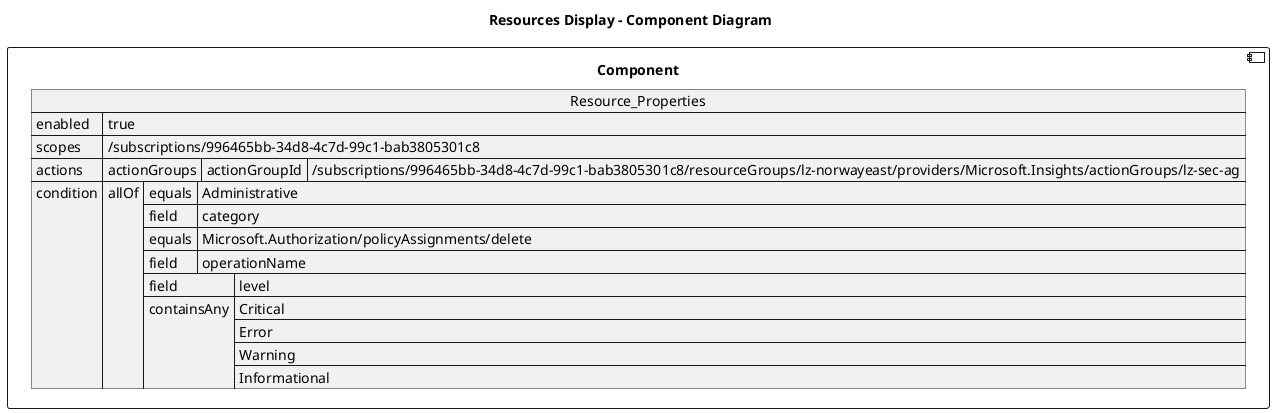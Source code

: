 @startuml

title Resources Display - Component Diagram

component Component {

json  Resource_Properties {
  "enabled": true,
  "scopes": [
    "/subscriptions/996465bb-34d8-4c7d-99c1-bab3805301c8"
  ],
  "actions": {
    "actionGroups": [
      {
        "actionGroupId": "/subscriptions/996465bb-34d8-4c7d-99c1-bab3805301c8/resourceGroups/lz-norwayeast/providers/Microsoft.Insights/actionGroups/lz-sec-ag"
      }
    ]
  },
  "condition": {
    "allOf": [
      {
        "equals": "Administrative",
        "field": "category"
      },
      {
        "equals": "Microsoft.Authorization/policyAssignments/delete",
        "field": "operationName"
      },
      {
        "field": "level",
        "containsAny": [
          "Critical",
          "Error",
          "Warning",
          "Informational"
        ]
      }
    ]
  }
}
}
@enduml
